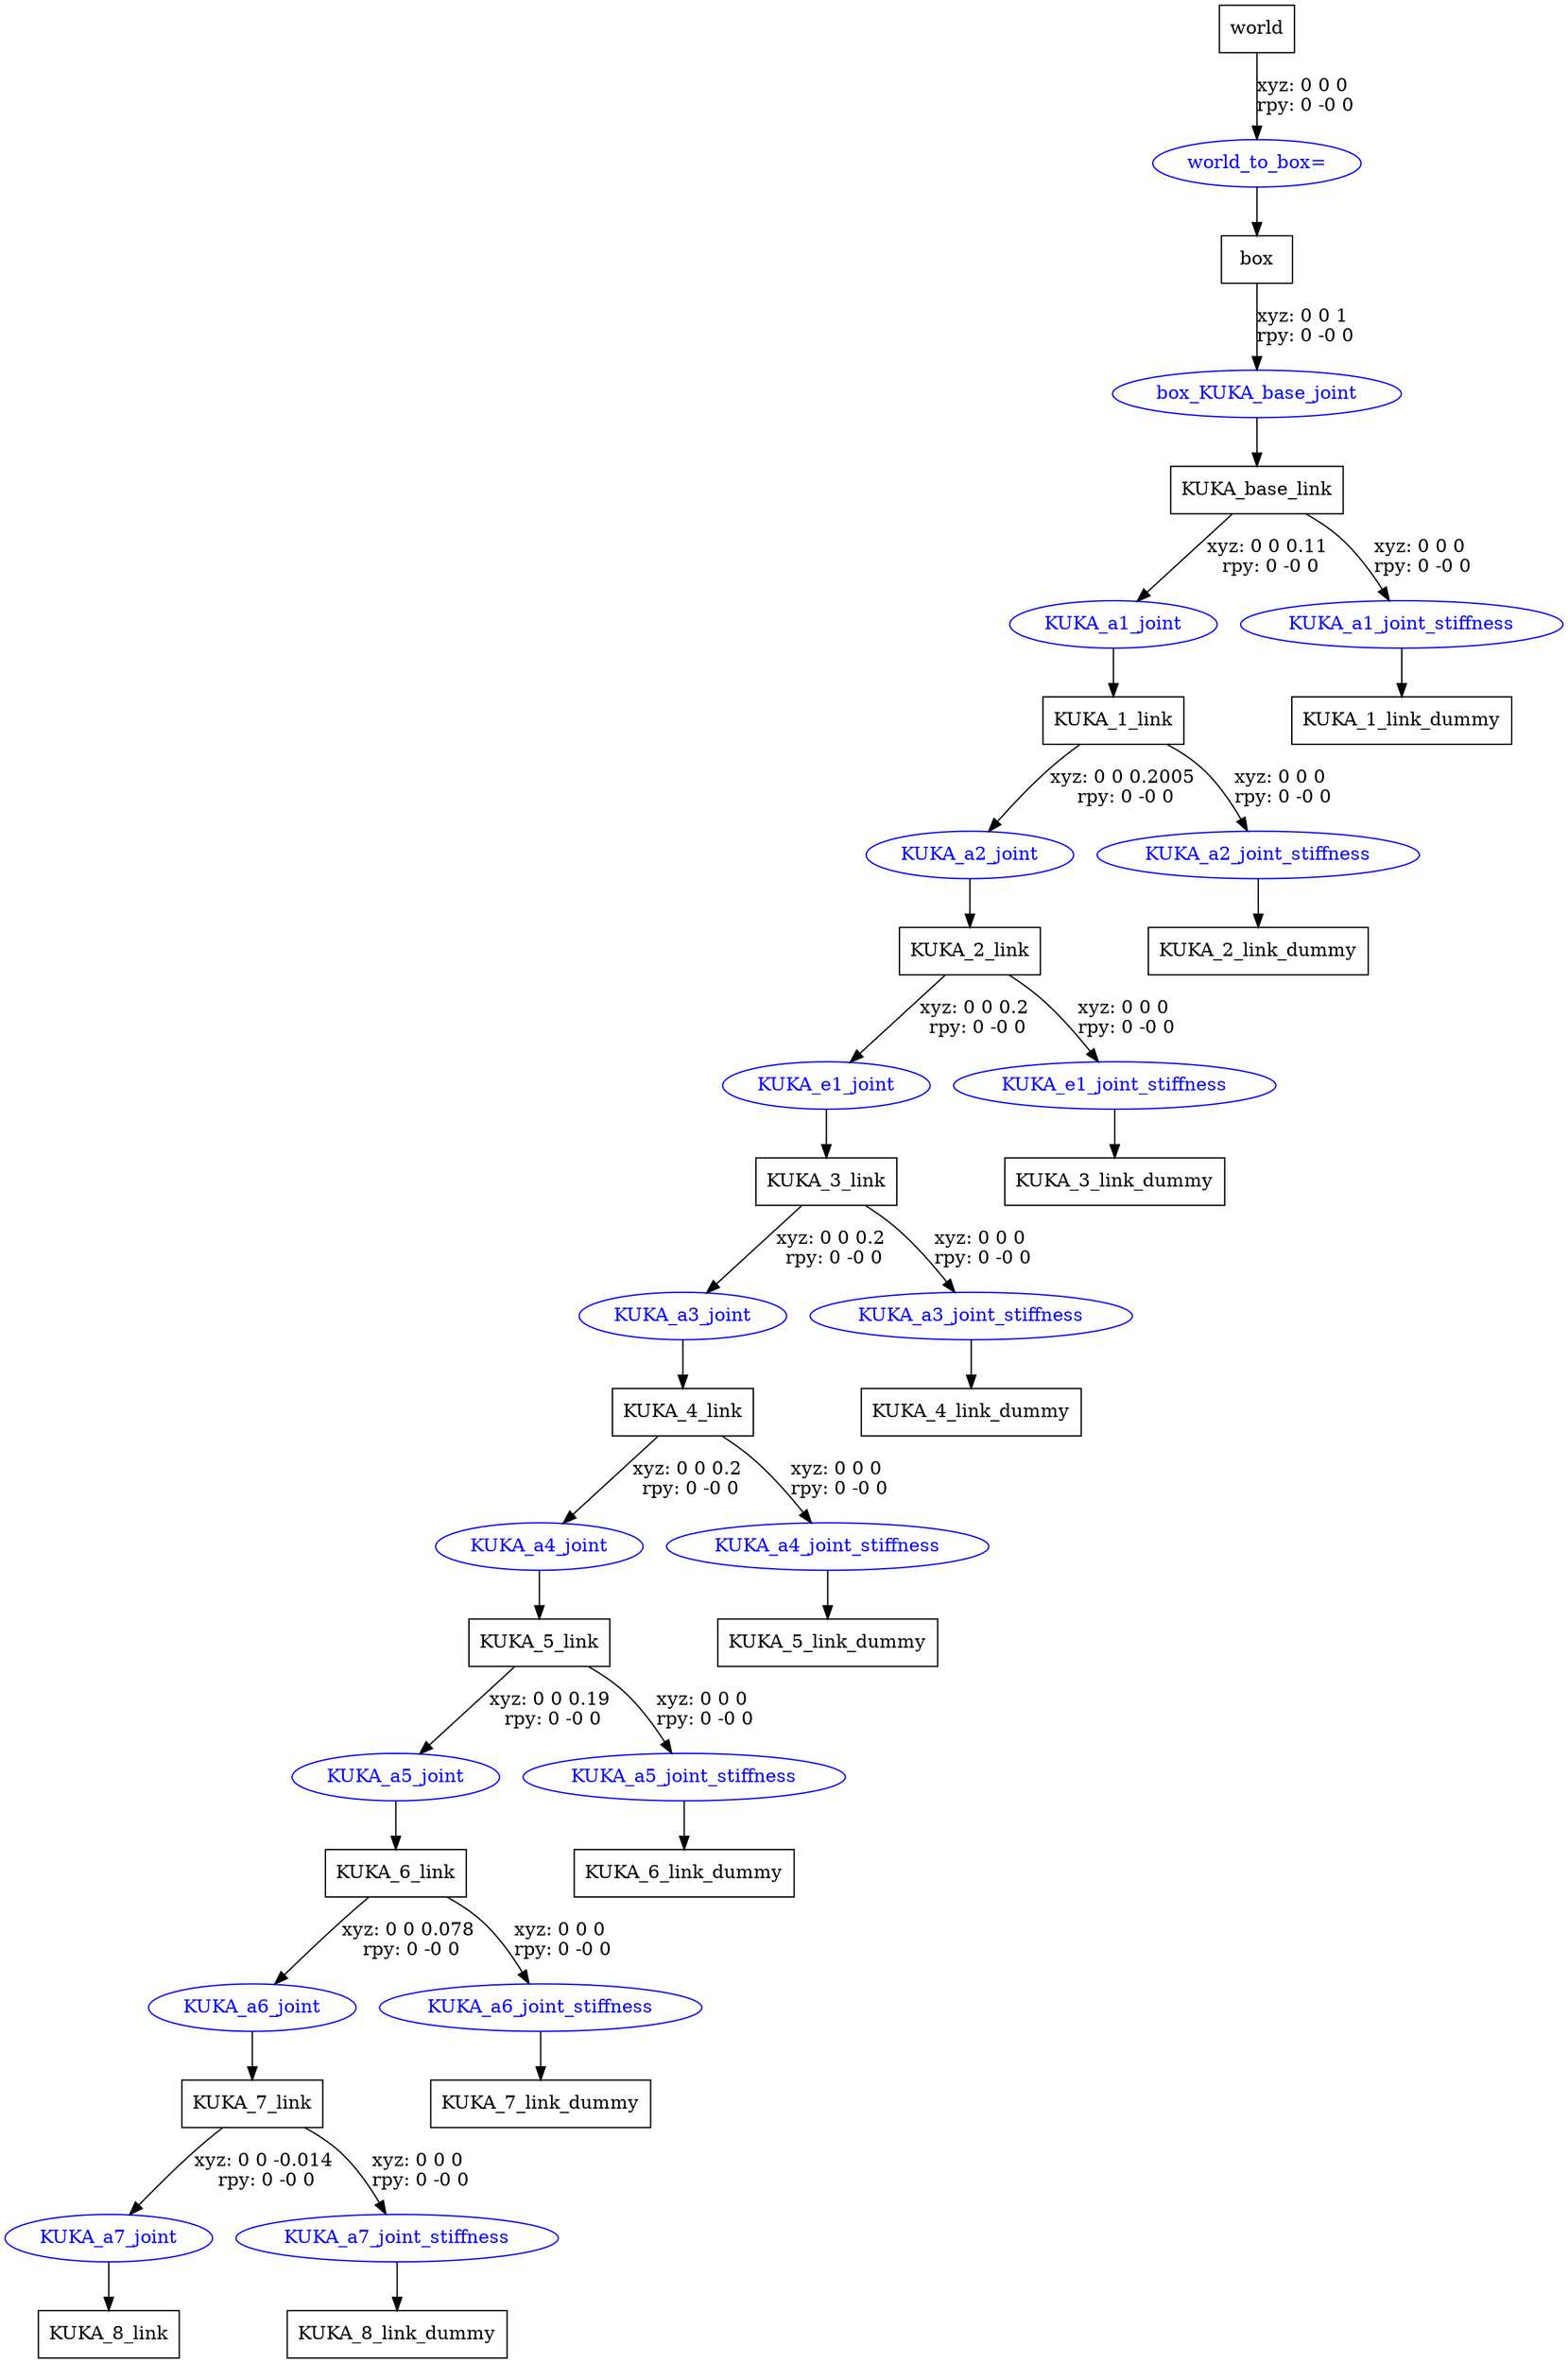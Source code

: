 digraph G {
node [shape=box];
"world" [label="world"];
"box" [label="box"];
"KUKA_base_link" [label="KUKA_base_link"];
"KUKA_1_link" [label="KUKA_1_link"];
"KUKA_2_link" [label="KUKA_2_link"];
"KUKA_3_link" [label="KUKA_3_link"];
"KUKA_4_link" [label="KUKA_4_link"];
"KUKA_5_link" [label="KUKA_5_link"];
"KUKA_6_link" [label="KUKA_6_link"];
"KUKA_7_link" [label="KUKA_7_link"];
"KUKA_8_link" [label="KUKA_8_link"];
"KUKA_8_link_dummy" [label="KUKA_8_link_dummy"];
"KUKA_7_link_dummy" [label="KUKA_7_link_dummy"];
"KUKA_6_link_dummy" [label="KUKA_6_link_dummy"];
"KUKA_5_link_dummy" [label="KUKA_5_link_dummy"];
"KUKA_4_link_dummy" [label="KUKA_4_link_dummy"];
"KUKA_3_link_dummy" [label="KUKA_3_link_dummy"];
"KUKA_2_link_dummy" [label="KUKA_2_link_dummy"];
"KUKA_1_link_dummy" [label="KUKA_1_link_dummy"];
node [shape=ellipse, color=blue, fontcolor=blue];
"world" -> "world_to_box=" [label="xyz: 0 0 0 \nrpy: 0 -0 0"]
"world_to_box=" -> "box"
"box" -> "box_KUKA_base_joint" [label="xyz: 0 0 1 \nrpy: 0 -0 0"]
"box_KUKA_base_joint" -> "KUKA_base_link"
"KUKA_base_link" -> "KUKA_a1_joint" [label="xyz: 0 0 0.11 \nrpy: 0 -0 0"]
"KUKA_a1_joint" -> "KUKA_1_link"
"KUKA_1_link" -> "KUKA_a2_joint" [label="xyz: 0 0 0.2005 \nrpy: 0 -0 0"]
"KUKA_a2_joint" -> "KUKA_2_link"
"KUKA_2_link" -> "KUKA_e1_joint" [label="xyz: 0 0 0.2 \nrpy: 0 -0 0"]
"KUKA_e1_joint" -> "KUKA_3_link"
"KUKA_3_link" -> "KUKA_a3_joint" [label="xyz: 0 0 0.2 \nrpy: 0 -0 0"]
"KUKA_a3_joint" -> "KUKA_4_link"
"KUKA_4_link" -> "KUKA_a4_joint" [label="xyz: 0 0 0.2 \nrpy: 0 -0 0"]
"KUKA_a4_joint" -> "KUKA_5_link"
"KUKA_5_link" -> "KUKA_a5_joint" [label="xyz: 0 0 0.19 \nrpy: 0 -0 0"]
"KUKA_a5_joint" -> "KUKA_6_link"
"KUKA_6_link" -> "KUKA_a6_joint" [label="xyz: 0 0 0.078 \nrpy: 0 -0 0"]
"KUKA_a6_joint" -> "KUKA_7_link"
"KUKA_7_link" -> "KUKA_a7_joint" [label="xyz: 0 0 -0.014 \nrpy: 0 -0 0"]
"KUKA_a7_joint" -> "KUKA_8_link"
"KUKA_7_link" -> "KUKA_a7_joint_stiffness" [label="xyz: 0 0 0 \nrpy: 0 -0 0"]
"KUKA_a7_joint_stiffness" -> "KUKA_8_link_dummy"
"KUKA_6_link" -> "KUKA_a6_joint_stiffness" [label="xyz: 0 0 0 \nrpy: 0 -0 0"]
"KUKA_a6_joint_stiffness" -> "KUKA_7_link_dummy"
"KUKA_5_link" -> "KUKA_a5_joint_stiffness" [label="xyz: 0 0 0 \nrpy: 0 -0 0"]
"KUKA_a5_joint_stiffness" -> "KUKA_6_link_dummy"
"KUKA_4_link" -> "KUKA_a4_joint_stiffness" [label="xyz: 0 0 0 \nrpy: 0 -0 0"]
"KUKA_a4_joint_stiffness" -> "KUKA_5_link_dummy"
"KUKA_3_link" -> "KUKA_a3_joint_stiffness" [label="xyz: 0 0 0 \nrpy: 0 -0 0"]
"KUKA_a3_joint_stiffness" -> "KUKA_4_link_dummy"
"KUKA_2_link" -> "KUKA_e1_joint_stiffness" [label="xyz: 0 0 0 \nrpy: 0 -0 0"]
"KUKA_e1_joint_stiffness" -> "KUKA_3_link_dummy"
"KUKA_1_link" -> "KUKA_a2_joint_stiffness" [label="xyz: 0 0 0 \nrpy: 0 -0 0"]
"KUKA_a2_joint_stiffness" -> "KUKA_2_link_dummy"
"KUKA_base_link" -> "KUKA_a1_joint_stiffness" [label="xyz: 0 0 0 \nrpy: 0 -0 0"]
"KUKA_a1_joint_stiffness" -> "KUKA_1_link_dummy"
}
